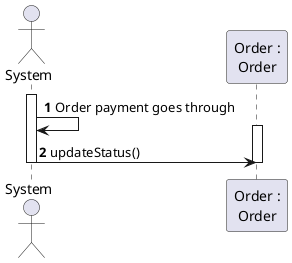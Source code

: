 @startuml
autonumber

actor "System" as SYS
participant "Order :\nOrder" as ORD

activate SYS

SYS -> SYS : Order payment goes through
activate ORD
SYS -> ORD :  updateStatus()
deactivate ORD

deactivate SYS
@enduml

